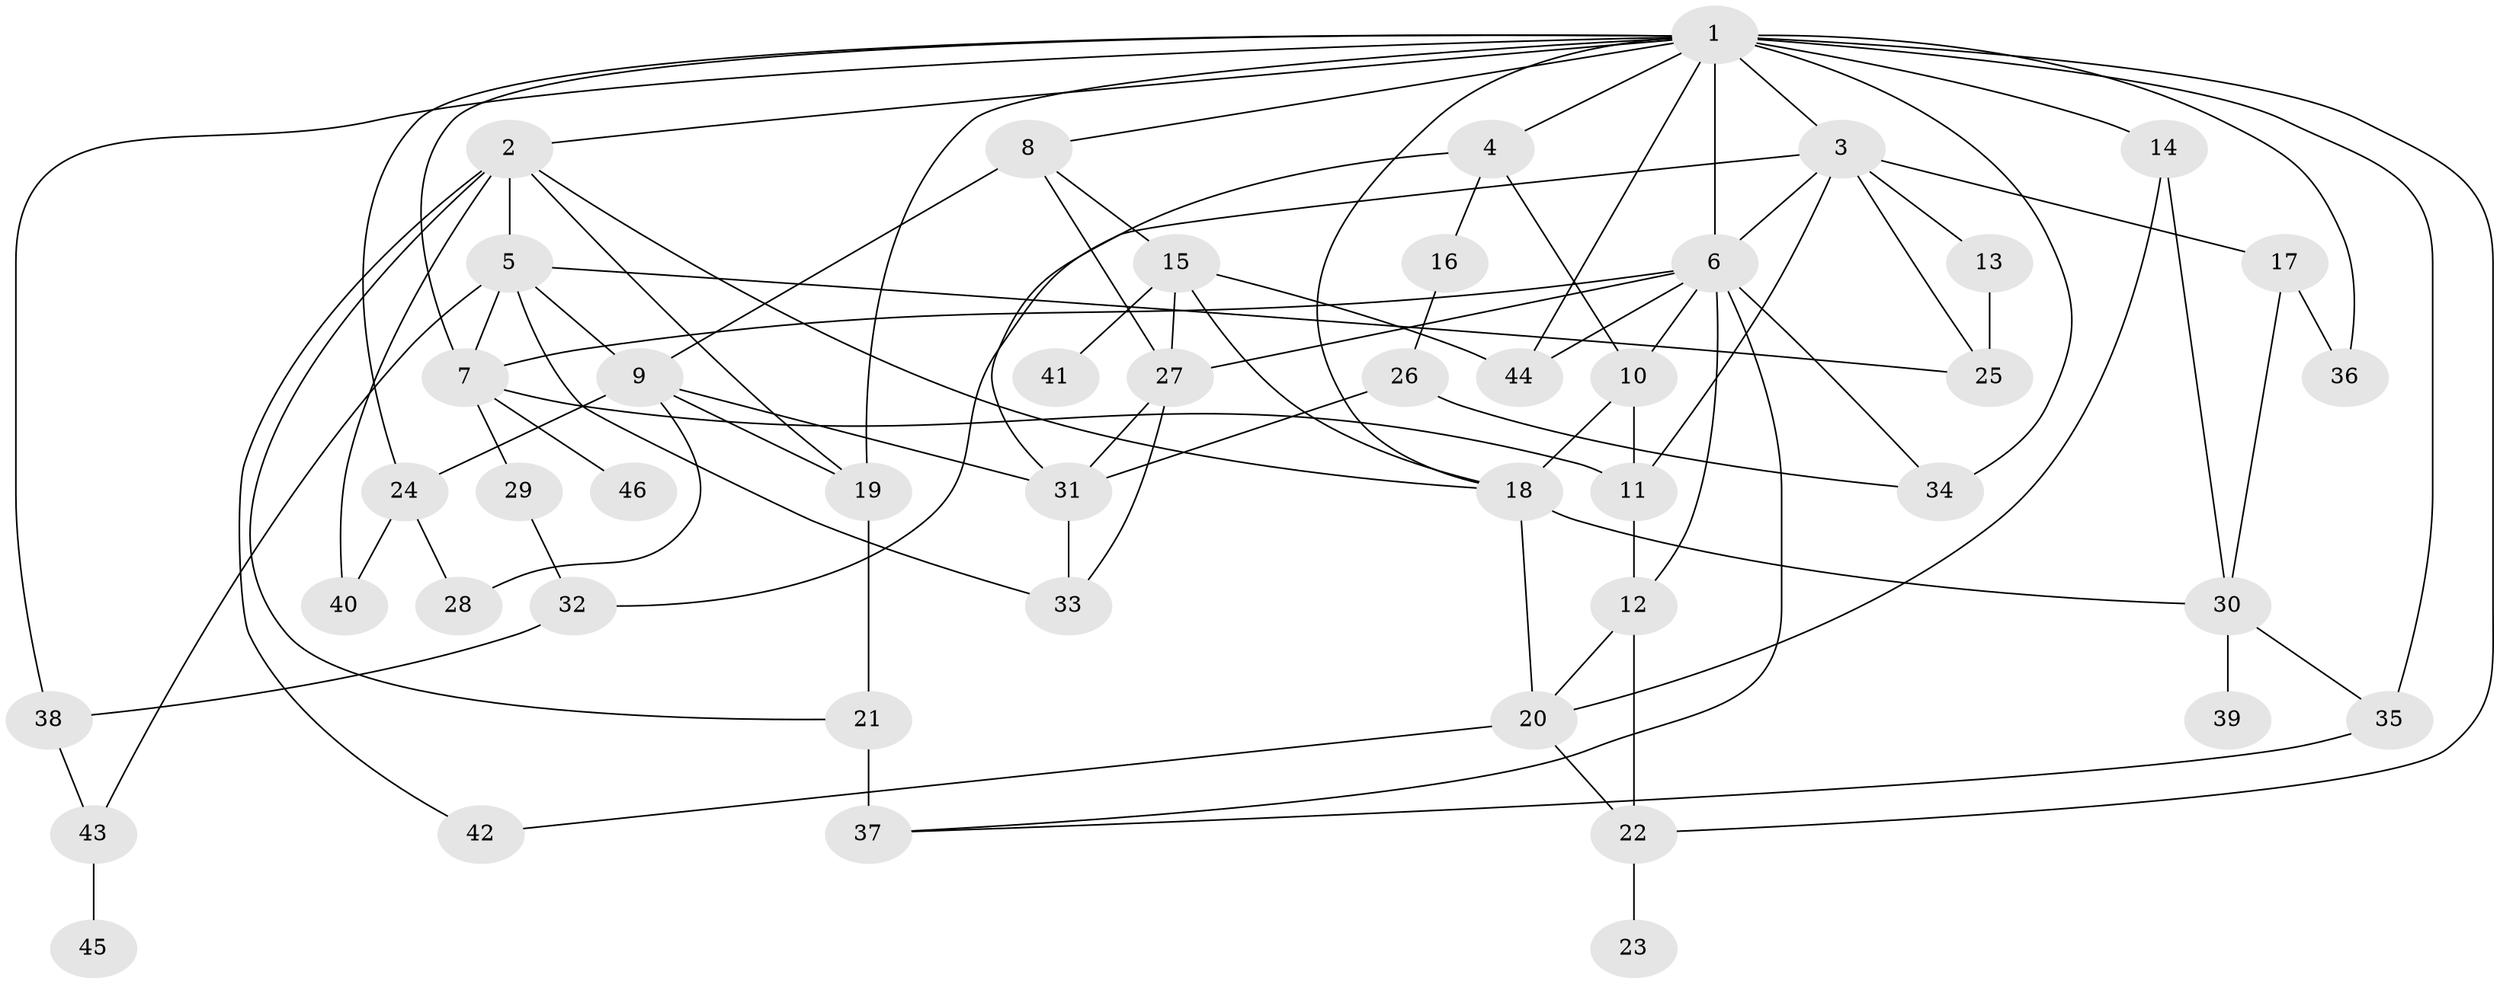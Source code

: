 // original degree distribution, {3: 0.3274336283185841, 11: 0.008849557522123894, 7: 0.017699115044247787, 6: 0.04424778761061947, 4: 0.10619469026548672, 5: 0.061946902654867256, 8: 0.008849557522123894, 1: 0.1504424778761062, 2: 0.2743362831858407}
// Generated by graph-tools (version 1.1) at 2025/48/03/04/25 22:48:57]
// undirected, 46 vertices, 89 edges
graph export_dot {
  node [color=gray90,style=filled];
  1;
  2;
  3;
  4;
  5;
  6;
  7;
  8;
  9;
  10;
  11;
  12;
  13;
  14;
  15;
  16;
  17;
  18;
  19;
  20;
  21;
  22;
  23;
  24;
  25;
  26;
  27;
  28;
  29;
  30;
  31;
  32;
  33;
  34;
  35;
  36;
  37;
  38;
  39;
  40;
  41;
  42;
  43;
  44;
  45;
  46;
  1 -- 2 [weight=1.0];
  1 -- 3 [weight=1.0];
  1 -- 4 [weight=1.0];
  1 -- 6 [weight=2.0];
  1 -- 7 [weight=1.0];
  1 -- 8 [weight=1.0];
  1 -- 14 [weight=2.0];
  1 -- 18 [weight=2.0];
  1 -- 19 [weight=1.0];
  1 -- 22 [weight=1.0];
  1 -- 24 [weight=1.0];
  1 -- 34 [weight=2.0];
  1 -- 35 [weight=2.0];
  1 -- 36 [weight=1.0];
  1 -- 38 [weight=1.0];
  1 -- 44 [weight=1.0];
  2 -- 5 [weight=2.0];
  2 -- 18 [weight=1.0];
  2 -- 19 [weight=1.0];
  2 -- 21 [weight=2.0];
  2 -- 40 [weight=1.0];
  2 -- 42 [weight=1.0];
  3 -- 6 [weight=2.0];
  3 -- 11 [weight=2.0];
  3 -- 13 [weight=1.0];
  3 -- 17 [weight=1.0];
  3 -- 25 [weight=2.0];
  3 -- 32 [weight=1.0];
  4 -- 10 [weight=1.0];
  4 -- 16 [weight=1.0];
  4 -- 31 [weight=1.0];
  5 -- 7 [weight=1.0];
  5 -- 9 [weight=1.0];
  5 -- 25 [weight=1.0];
  5 -- 33 [weight=1.0];
  5 -- 43 [weight=1.0];
  6 -- 7 [weight=1.0];
  6 -- 10 [weight=1.0];
  6 -- 12 [weight=1.0];
  6 -- 27 [weight=1.0];
  6 -- 34 [weight=1.0];
  6 -- 37 [weight=1.0];
  6 -- 44 [weight=1.0];
  7 -- 11 [weight=1.0];
  7 -- 29 [weight=1.0];
  7 -- 46 [weight=1.0];
  8 -- 9 [weight=2.0];
  8 -- 15 [weight=1.0];
  8 -- 27 [weight=1.0];
  9 -- 19 [weight=1.0];
  9 -- 24 [weight=1.0];
  9 -- 28 [weight=1.0];
  9 -- 31 [weight=1.0];
  10 -- 11 [weight=2.0];
  10 -- 18 [weight=2.0];
  11 -- 12 [weight=1.0];
  12 -- 20 [weight=1.0];
  12 -- 22 [weight=1.0];
  13 -- 25 [weight=1.0];
  14 -- 20 [weight=1.0];
  14 -- 30 [weight=1.0];
  15 -- 18 [weight=1.0];
  15 -- 27 [weight=1.0];
  15 -- 41 [weight=1.0];
  15 -- 44 [weight=1.0];
  16 -- 26 [weight=1.0];
  17 -- 30 [weight=1.0];
  17 -- 36 [weight=1.0];
  18 -- 20 [weight=2.0];
  18 -- 30 [weight=1.0];
  19 -- 21 [weight=1.0];
  20 -- 22 [weight=1.0];
  20 -- 42 [weight=1.0];
  21 -- 37 [weight=3.0];
  22 -- 23 [weight=1.0];
  24 -- 28 [weight=1.0];
  24 -- 40 [weight=1.0];
  26 -- 31 [weight=1.0];
  26 -- 34 [weight=1.0];
  27 -- 31 [weight=1.0];
  27 -- 33 [weight=1.0];
  29 -- 32 [weight=1.0];
  30 -- 35 [weight=1.0];
  30 -- 39 [weight=2.0];
  31 -- 33 [weight=1.0];
  32 -- 38 [weight=2.0];
  35 -- 37 [weight=1.0];
  38 -- 43 [weight=1.0];
  43 -- 45 [weight=1.0];
}
